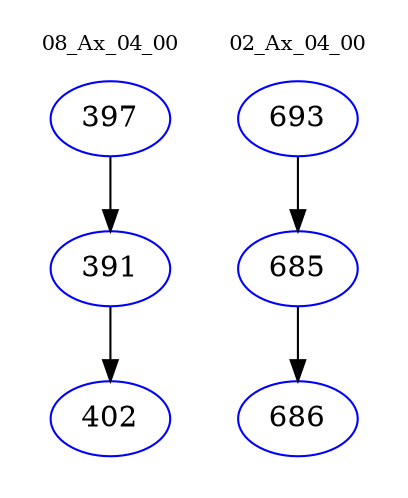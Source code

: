 digraph{
subgraph cluster_0 {
color = white
label = "08_Ax_04_00";
fontsize=10;
T0_397 [label="397", color="blue"]
T0_397 -> T0_391 [color="black"]
T0_391 [label="391", color="blue"]
T0_391 -> T0_402 [color="black"]
T0_402 [label="402", color="blue"]
}
subgraph cluster_1 {
color = white
label = "02_Ax_04_00";
fontsize=10;
T1_693 [label="693", color="blue"]
T1_693 -> T1_685 [color="black"]
T1_685 [label="685", color="blue"]
T1_685 -> T1_686 [color="black"]
T1_686 [label="686", color="blue"]
}
}
